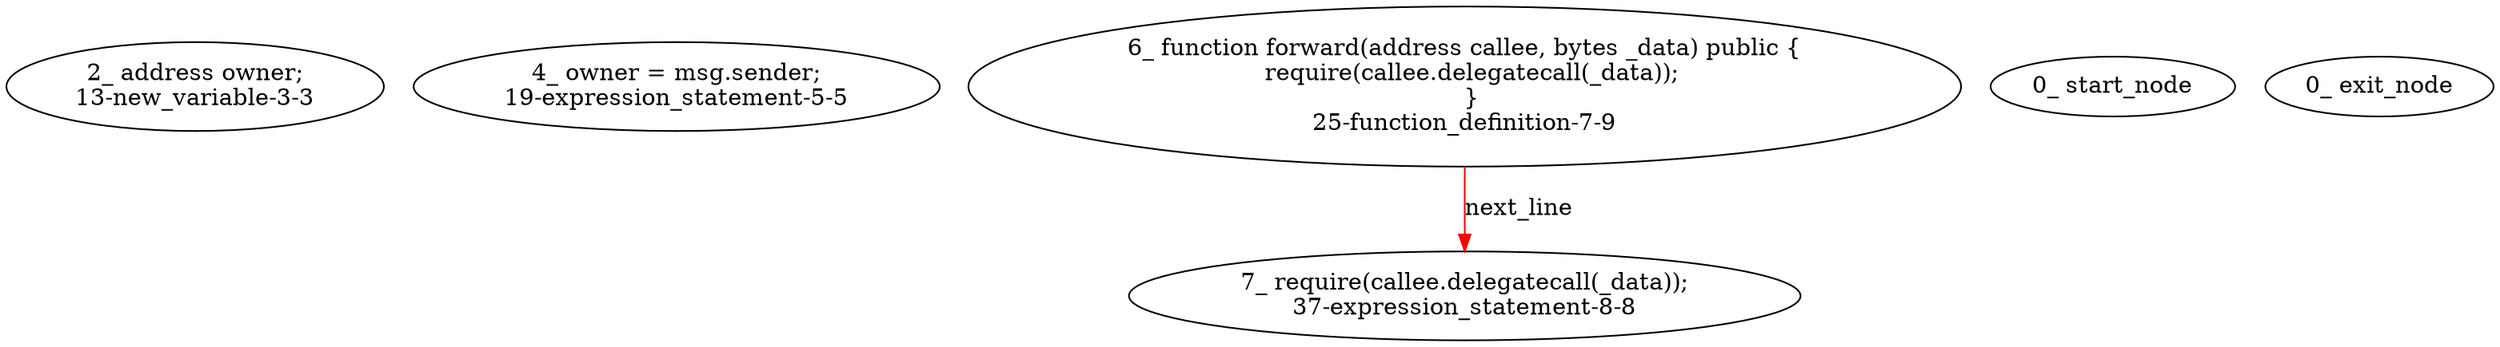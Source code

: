 digraph  {
13 [label="2_ address owner;\n13-new_variable-3-3", method="", type_label=new_variable];
19 [label="4_ owner = msg.sender;\n19-expression_statement-5-5", method="", type_label=expression_statement];
25 [label="6_ function forward(address callee, bytes _data) public {\n    require(callee.delegatecall(_data));  \n  }\n25-function_definition-7-9", method="forward(address callee,bytes _data)", type_label=function_definition];
37 [label="7_ require(callee.delegatecall(_data));\n37-expression_statement-8-8", method="forward(address callee,bytes _data)", type_label=expression_statement];
1 [label="0_ start_node", method="", type_label=start];
2 [label="0_ exit_node", method="", type_label=exit];
25 -> 37  [color=red, controlflow_type=next_line, edge_type=CFG_edge, key=0, label=next_line];
}
